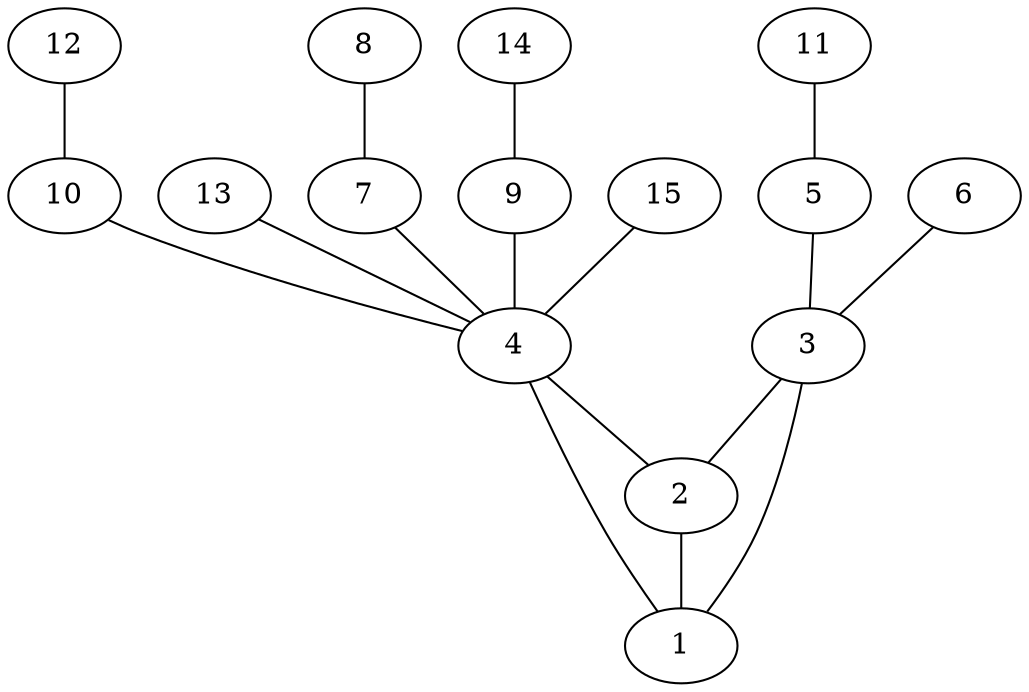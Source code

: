 graph G {
3 -- 2;
10 -- 4;
11 -- 5;
13 -- 4;
3 -- 1;
4 -- 2;
2 -- 1;
6 -- 3;
7 -- 4;
8 -- 7;
9 -- 4;
15 -- 4;
12 -- 10;
14 -- 9;
4 -- 1;
5 -- 3;
}